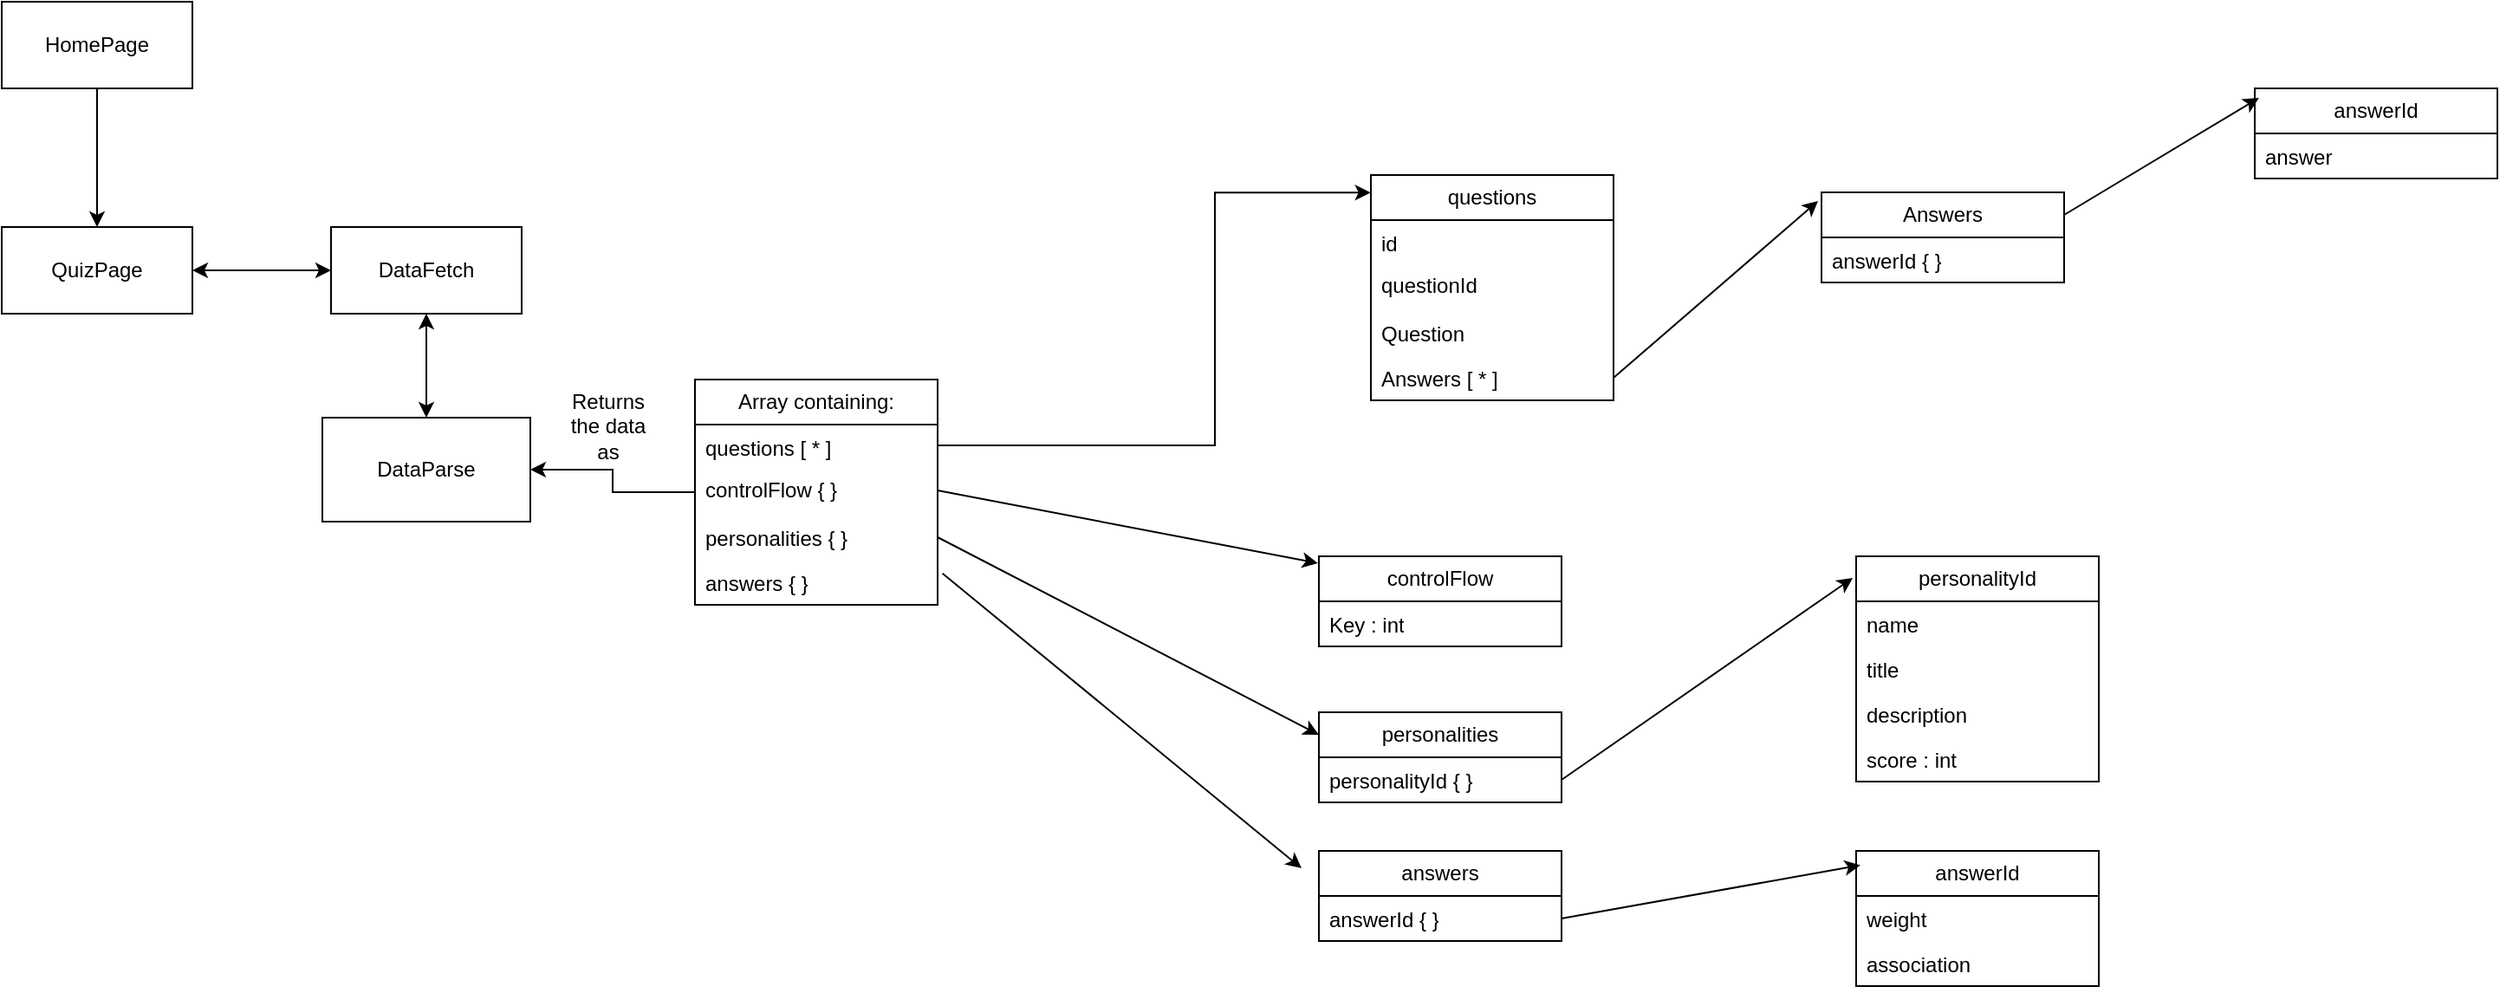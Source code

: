 <mxfile version="27.1.4">
  <diagram id="VXJ6iRCo8A8_6Etx1e5b" name="Page-1">
    <mxGraphModel dx="1548" dy="1071" grid="1" gridSize="10" guides="1" tooltips="1" connect="1" arrows="1" fold="1" page="1" pageScale="1" pageWidth="827" pageHeight="1169" math="0" shadow="0">
      <root>
        <mxCell id="0" />
        <mxCell id="1" parent="0" />
        <mxCell id="eszTr-KIWTw2_iBcQSRl-43" value="" style="edgeStyle=orthogonalEdgeStyle;rounded=0;orthogonalLoop=1;jettySize=auto;html=1;" parent="1" source="eszTr-KIWTw2_iBcQSRl-41" target="eszTr-KIWTw2_iBcQSRl-42" edge="1">
          <mxGeometry relative="1" as="geometry" />
        </mxCell>
        <mxCell id="eszTr-KIWTw2_iBcQSRl-41" value="HomePage" style="html=1;whiteSpace=wrap;" parent="1" vertex="1">
          <mxGeometry x="110" y="60" width="110" height="50" as="geometry" />
        </mxCell>
        <mxCell id="eszTr-KIWTw2_iBcQSRl-42" value="QuizPage" style="html=1;whiteSpace=wrap;" parent="1" vertex="1">
          <mxGeometry x="110" y="190" width="110" height="50" as="geometry" />
        </mxCell>
        <mxCell id="eszTr-KIWTw2_iBcQSRl-44" value="DataFetch" style="html=1;whiteSpace=wrap;" parent="1" vertex="1">
          <mxGeometry x="300" y="190" width="110" height="50" as="geometry" />
        </mxCell>
        <mxCell id="eszTr-KIWTw2_iBcQSRl-46" value="DataParse" style="whiteSpace=wrap;html=1;" parent="1" vertex="1">
          <mxGeometry x="295" y="300" width="120" height="60" as="geometry" />
        </mxCell>
        <mxCell id="eszTr-KIWTw2_iBcQSRl-48" value="" style="endArrow=classic;startArrow=classic;html=1;rounded=0;exitX=1;exitY=0.5;exitDx=0;exitDy=0;entryX=0;entryY=0.5;entryDx=0;entryDy=0;" parent="1" source="eszTr-KIWTw2_iBcQSRl-42" target="eszTr-KIWTw2_iBcQSRl-44" edge="1">
          <mxGeometry width="50" height="50" relative="1" as="geometry">
            <mxPoint x="430" y="340" as="sourcePoint" />
            <mxPoint x="480" y="290" as="targetPoint" />
          </mxGeometry>
        </mxCell>
        <mxCell id="eszTr-KIWTw2_iBcQSRl-49" value="" style="endArrow=classic;startArrow=classic;html=1;rounded=0;exitX=0.5;exitY=1;exitDx=0;exitDy=0;entryX=0.5;entryY=0;entryDx=0;entryDy=0;" parent="1" source="eszTr-KIWTw2_iBcQSRl-44" target="eszTr-KIWTw2_iBcQSRl-46" edge="1">
          <mxGeometry width="50" height="50" relative="1" as="geometry">
            <mxPoint x="355" y="240" as="sourcePoint" />
            <mxPoint x="360" y="300" as="targetPoint" />
          </mxGeometry>
        </mxCell>
        <mxCell id="eszTr-KIWTw2_iBcQSRl-50" value="Array containing:" style="swimlane;fontStyle=0;childLayout=stackLayout;horizontal=1;startSize=26;fillColor=none;horizontalStack=0;resizeParent=1;resizeParentMax=0;resizeLast=0;collapsible=1;marginBottom=0;whiteSpace=wrap;html=1;" parent="1" vertex="1">
          <mxGeometry x="510" y="278" width="140" height="130" as="geometry" />
        </mxCell>
        <mxCell id="eszTr-KIWTw2_iBcQSRl-51" value="&lt;div style=&quot;text-align: center;&quot;&gt;&lt;span style=&quot;background-color: transparent; color: light-dark(rgb(0, 0, 0), rgb(255, 255, 255));&quot;&gt;questions [ * ]&lt;/span&gt;&lt;/div&gt;" style="text;strokeColor=none;fillColor=none;align=left;verticalAlign=top;spacingLeft=4;spacingRight=4;overflow=hidden;rotatable=0;points=[[0,0.5],[1,0.5]];portConstraint=eastwest;whiteSpace=wrap;html=1;" parent="eszTr-KIWTw2_iBcQSRl-50" vertex="1">
          <mxGeometry y="26" width="140" height="24" as="geometry" />
        </mxCell>
        <mxCell id="eszTr-KIWTw2_iBcQSRl-52" value="controlFlow { }" style="text;strokeColor=none;fillColor=none;align=left;verticalAlign=top;spacingLeft=4;spacingRight=4;overflow=hidden;rotatable=0;points=[[0,0.5],[1,0.5]];portConstraint=eastwest;whiteSpace=wrap;html=1;" parent="eszTr-KIWTw2_iBcQSRl-50" vertex="1">
          <mxGeometry y="50" width="140" height="28" as="geometry" />
        </mxCell>
        <mxCell id="eszTr-KIWTw2_iBcQSRl-53" value="personalities { }" style="text;strokeColor=none;fillColor=none;align=left;verticalAlign=top;spacingLeft=4;spacingRight=4;overflow=hidden;rotatable=0;points=[[0,0.5],[1,0.5]];portConstraint=eastwest;whiteSpace=wrap;html=1;" parent="eszTr-KIWTw2_iBcQSRl-50" vertex="1">
          <mxGeometry y="78" width="140" height="26" as="geometry" />
        </mxCell>
        <mxCell id="eszTr-KIWTw2_iBcQSRl-58" value="answers { }" style="text;strokeColor=none;fillColor=none;align=left;verticalAlign=top;spacingLeft=4;spacingRight=4;overflow=hidden;rotatable=0;points=[[0,0.5],[1,0.5]];portConstraint=eastwest;whiteSpace=wrap;html=1;" parent="eszTr-KIWTw2_iBcQSRl-50" vertex="1">
          <mxGeometry y="104" width="140" height="26" as="geometry" />
        </mxCell>
        <mxCell id="eszTr-KIWTw2_iBcQSRl-56" value="" style="group" parent="1" vertex="1" connectable="0">
          <mxGeometry x="430" y="290" width="60" height="30" as="geometry" />
        </mxCell>
        <mxCell id="eszTr-KIWTw2_iBcQSRl-54" value="" style="edgeStyle=orthogonalEdgeStyle;rounded=0;orthogonalLoop=1;jettySize=auto;html=1;" parent="eszTr-KIWTw2_iBcQSRl-56" source="eszTr-KIWTw2_iBcQSRl-50" target="eszTr-KIWTw2_iBcQSRl-46" edge="1">
          <mxGeometry relative="1" as="geometry" />
        </mxCell>
        <mxCell id="eszTr-KIWTw2_iBcQSRl-55" value="Returns the data as" style="text;html=1;align=center;verticalAlign=middle;whiteSpace=wrap;rounded=0;" parent="eszTr-KIWTw2_iBcQSRl-56" vertex="1">
          <mxGeometry width="60" height="30" as="geometry" />
        </mxCell>
        <mxCell id="KyhIC89Vzi_vB2txPvek-1" value="questions" style="swimlane;fontStyle=0;childLayout=stackLayout;horizontal=1;startSize=26;fillColor=none;horizontalStack=0;resizeParent=1;resizeParentMax=0;resizeLast=0;collapsible=1;marginBottom=0;whiteSpace=wrap;html=1;" vertex="1" parent="1">
          <mxGeometry x="900" y="160" width="140" height="130" as="geometry" />
        </mxCell>
        <mxCell id="KyhIC89Vzi_vB2txPvek-2" value="&lt;div style=&quot;text-align: center;&quot;&gt;id&lt;/div&gt;" style="text;strokeColor=none;fillColor=none;align=left;verticalAlign=top;spacingLeft=4;spacingRight=4;overflow=hidden;rotatable=0;points=[[0,0.5],[1,0.5]];portConstraint=eastwest;whiteSpace=wrap;html=1;" vertex="1" parent="KyhIC89Vzi_vB2txPvek-1">
          <mxGeometry y="26" width="140" height="24" as="geometry" />
        </mxCell>
        <mxCell id="KyhIC89Vzi_vB2txPvek-3" value="questionId&lt;span style=&quot;white-space: pre;&quot;&gt;&#x9;&lt;/span&gt;" style="text;strokeColor=none;fillColor=none;align=left;verticalAlign=top;spacingLeft=4;spacingRight=4;overflow=hidden;rotatable=0;points=[[0,0.5],[1,0.5]];portConstraint=eastwest;whiteSpace=wrap;html=1;" vertex="1" parent="KyhIC89Vzi_vB2txPvek-1">
          <mxGeometry y="50" width="140" height="28" as="geometry" />
        </mxCell>
        <mxCell id="KyhIC89Vzi_vB2txPvek-4" value="Question" style="text;strokeColor=none;fillColor=none;align=left;verticalAlign=top;spacingLeft=4;spacingRight=4;overflow=hidden;rotatable=0;points=[[0,0.5],[1,0.5]];portConstraint=eastwest;whiteSpace=wrap;html=1;" vertex="1" parent="KyhIC89Vzi_vB2txPvek-1">
          <mxGeometry y="78" width="140" height="26" as="geometry" />
        </mxCell>
        <mxCell id="KyhIC89Vzi_vB2txPvek-5" value="Answers [ * ]" style="text;strokeColor=none;fillColor=none;align=left;verticalAlign=top;spacingLeft=4;spacingRight=4;overflow=hidden;rotatable=0;points=[[0,0.5],[1,0.5]];portConstraint=eastwest;whiteSpace=wrap;html=1;" vertex="1" parent="KyhIC89Vzi_vB2txPvek-1">
          <mxGeometry y="104" width="140" height="26" as="geometry" />
        </mxCell>
        <mxCell id="KyhIC89Vzi_vB2txPvek-6" value="" style="edgeStyle=orthogonalEdgeStyle;rounded=0;orthogonalLoop=1;jettySize=auto;html=1;entryX=-0.001;entryY=0.078;entryDx=0;entryDy=0;entryPerimeter=0;exitX=1;exitY=0.5;exitDx=0;exitDy=0;" edge="1" parent="1" source="eszTr-KIWTw2_iBcQSRl-51" target="KyhIC89Vzi_vB2txPvek-1">
          <mxGeometry relative="1" as="geometry">
            <mxPoint x="720" y="382" as="targetPoint" />
            <Array as="points">
              <mxPoint x="810" y="316" />
              <mxPoint x="810" y="170" />
            </Array>
          </mxGeometry>
        </mxCell>
        <mxCell id="KyhIC89Vzi_vB2txPvek-7" value="controlFlow" style="swimlane;fontStyle=0;childLayout=stackLayout;horizontal=1;startSize=26;fillColor=none;horizontalStack=0;resizeParent=1;resizeParentMax=0;resizeLast=0;collapsible=1;marginBottom=0;whiteSpace=wrap;html=1;" vertex="1" parent="1">
          <mxGeometry x="870" y="380" width="140" height="52" as="geometry" />
        </mxCell>
        <mxCell id="KyhIC89Vzi_vB2txPvek-10" value="Key : int" style="text;strokeColor=none;fillColor=none;align=left;verticalAlign=top;spacingLeft=4;spacingRight=4;overflow=hidden;rotatable=0;points=[[0,0.5],[1,0.5]];portConstraint=eastwest;whiteSpace=wrap;html=1;" vertex="1" parent="KyhIC89Vzi_vB2txPvek-7">
          <mxGeometry y="26" width="140" height="26" as="geometry" />
        </mxCell>
        <mxCell id="KyhIC89Vzi_vB2txPvek-15" value="" style="endArrow=classic;html=1;rounded=0;exitX=1;exitY=0.5;exitDx=0;exitDy=0;entryX=-0.004;entryY=0.076;entryDx=0;entryDy=0;entryPerimeter=0;" edge="1" parent="1" source="eszTr-KIWTw2_iBcQSRl-52" target="KyhIC89Vzi_vB2txPvek-7">
          <mxGeometry width="50" height="50" relative="1" as="geometry">
            <mxPoint x="760" y="510" as="sourcePoint" />
            <mxPoint x="810" y="460" as="targetPoint" />
          </mxGeometry>
        </mxCell>
        <mxCell id="KyhIC89Vzi_vB2txPvek-17" value="personalities" style="swimlane;fontStyle=0;childLayout=stackLayout;horizontal=1;startSize=26;fillColor=none;horizontalStack=0;resizeParent=1;resizeParentMax=0;resizeLast=0;collapsible=1;marginBottom=0;whiteSpace=wrap;html=1;" vertex="1" parent="1">
          <mxGeometry x="870" y="470" width="140" height="52" as="geometry" />
        </mxCell>
        <mxCell id="KyhIC89Vzi_vB2txPvek-18" value="personalityId { }&amp;nbsp;" style="text;strokeColor=none;fillColor=none;align=left;verticalAlign=top;spacingLeft=4;spacingRight=4;overflow=hidden;rotatable=0;points=[[0,0.5],[1,0.5]];portConstraint=eastwest;whiteSpace=wrap;html=1;" vertex="1" parent="KyhIC89Vzi_vB2txPvek-17">
          <mxGeometry y="26" width="140" height="26" as="geometry" />
        </mxCell>
        <mxCell id="KyhIC89Vzi_vB2txPvek-19" value="" style="endArrow=classic;html=1;rounded=0;exitX=1;exitY=0.5;exitDx=0;exitDy=0;entryX=0;entryY=0.25;entryDx=0;entryDy=0;" edge="1" parent="1" source="eszTr-KIWTw2_iBcQSRl-53" target="KyhIC89Vzi_vB2txPvek-17">
          <mxGeometry width="50" height="50" relative="1" as="geometry">
            <mxPoint x="810" y="370" as="sourcePoint" />
            <mxPoint x="1029" y="412" as="targetPoint" />
          </mxGeometry>
        </mxCell>
        <mxCell id="KyhIC89Vzi_vB2txPvek-21" value="personalityId" style="swimlane;fontStyle=0;childLayout=stackLayout;horizontal=1;startSize=26;fillColor=none;horizontalStack=0;resizeParent=1;resizeParentMax=0;resizeLast=0;collapsible=1;marginBottom=0;whiteSpace=wrap;html=1;" vertex="1" parent="1">
          <mxGeometry x="1180" y="380" width="140" height="130" as="geometry" />
        </mxCell>
        <mxCell id="KyhIC89Vzi_vB2txPvek-22" value="name" style="text;strokeColor=none;fillColor=none;align=left;verticalAlign=top;spacingLeft=4;spacingRight=4;overflow=hidden;rotatable=0;points=[[0,0.5],[1,0.5]];portConstraint=eastwest;whiteSpace=wrap;html=1;" vertex="1" parent="KyhIC89Vzi_vB2txPvek-21">
          <mxGeometry y="26" width="140" height="26" as="geometry" />
        </mxCell>
        <mxCell id="KyhIC89Vzi_vB2txPvek-25" value="title&lt;span style=&quot;white-space: pre;&quot;&gt;&#x9;&lt;/span&gt;&lt;div&gt;&lt;br&gt;&lt;/div&gt;" style="text;strokeColor=none;fillColor=none;align=left;verticalAlign=top;spacingLeft=4;spacingRight=4;overflow=hidden;rotatable=0;points=[[0,0.5],[1,0.5]];portConstraint=eastwest;whiteSpace=wrap;html=1;" vertex="1" parent="KyhIC89Vzi_vB2txPvek-21">
          <mxGeometry y="52" width="140" height="26" as="geometry" />
        </mxCell>
        <mxCell id="KyhIC89Vzi_vB2txPvek-26" value="description" style="text;strokeColor=none;fillColor=none;align=left;verticalAlign=top;spacingLeft=4;spacingRight=4;overflow=hidden;rotatable=0;points=[[0,0.5],[1,0.5]];portConstraint=eastwest;whiteSpace=wrap;html=1;" vertex="1" parent="KyhIC89Vzi_vB2txPvek-21">
          <mxGeometry y="78" width="140" height="26" as="geometry" />
        </mxCell>
        <mxCell id="KyhIC89Vzi_vB2txPvek-27" value="score : int" style="text;strokeColor=none;fillColor=none;align=left;verticalAlign=top;spacingLeft=4;spacingRight=4;overflow=hidden;rotatable=0;points=[[0,0.5],[1,0.5]];portConstraint=eastwest;whiteSpace=wrap;html=1;" vertex="1" parent="KyhIC89Vzi_vB2txPvek-21">
          <mxGeometry y="104" width="140" height="26" as="geometry" />
        </mxCell>
        <mxCell id="KyhIC89Vzi_vB2txPvek-28" value="" style="endArrow=classic;html=1;rounded=0;exitX=1;exitY=0.5;exitDx=0;exitDy=0;entryX=-0.014;entryY=0.096;entryDx=0;entryDy=0;entryPerimeter=0;" edge="1" parent="1" source="KyhIC89Vzi_vB2txPvek-18" target="KyhIC89Vzi_vB2txPvek-21">
          <mxGeometry width="50" height="50" relative="1" as="geometry">
            <mxPoint x="740" y="420" as="sourcePoint" />
            <mxPoint x="960" y="534" as="targetPoint" />
          </mxGeometry>
        </mxCell>
        <mxCell id="KyhIC89Vzi_vB2txPvek-29" value="" style="endArrow=classic;html=1;rounded=0;exitX=1.02;exitY=0.303;exitDx=0;exitDy=0;exitPerimeter=0;" edge="1" parent="1" source="eszTr-KIWTw2_iBcQSRl-58">
          <mxGeometry width="50" height="50" relative="1" as="geometry">
            <mxPoint x="690" y="390" as="sourcePoint" />
            <mxPoint x="860" y="560" as="targetPoint" />
          </mxGeometry>
        </mxCell>
        <mxCell id="KyhIC89Vzi_vB2txPvek-30" value="answers" style="swimlane;fontStyle=0;childLayout=stackLayout;horizontal=1;startSize=26;fillColor=none;horizontalStack=0;resizeParent=1;resizeParentMax=0;resizeLast=0;collapsible=1;marginBottom=0;whiteSpace=wrap;html=1;" vertex="1" parent="1">
          <mxGeometry x="870" y="550" width="140" height="52" as="geometry" />
        </mxCell>
        <mxCell id="KyhIC89Vzi_vB2txPvek-31" value="answerId { }" style="text;strokeColor=none;fillColor=none;align=left;verticalAlign=top;spacingLeft=4;spacingRight=4;overflow=hidden;rotatable=0;points=[[0,0.5],[1,0.5]];portConstraint=eastwest;whiteSpace=wrap;html=1;" vertex="1" parent="KyhIC89Vzi_vB2txPvek-30">
          <mxGeometry y="26" width="140" height="26" as="geometry" />
        </mxCell>
        <mxCell id="KyhIC89Vzi_vB2txPvek-32" value="answerId" style="swimlane;fontStyle=0;childLayout=stackLayout;horizontal=1;startSize=26;fillColor=none;horizontalStack=0;resizeParent=1;resizeParentMax=0;resizeLast=0;collapsible=1;marginBottom=0;whiteSpace=wrap;html=1;" vertex="1" parent="1">
          <mxGeometry x="1180" y="550" width="140" height="78" as="geometry" />
        </mxCell>
        <mxCell id="KyhIC89Vzi_vB2txPvek-33" value="weight" style="text;strokeColor=none;fillColor=none;align=left;verticalAlign=top;spacingLeft=4;spacingRight=4;overflow=hidden;rotatable=0;points=[[0,0.5],[1,0.5]];portConstraint=eastwest;whiteSpace=wrap;html=1;" vertex="1" parent="KyhIC89Vzi_vB2txPvek-32">
          <mxGeometry y="26" width="140" height="26" as="geometry" />
        </mxCell>
        <mxCell id="KyhIC89Vzi_vB2txPvek-34" value="&lt;div&gt;association&lt;/div&gt;" style="text;strokeColor=none;fillColor=none;align=left;verticalAlign=top;spacingLeft=4;spacingRight=4;overflow=hidden;rotatable=0;points=[[0,0.5],[1,0.5]];portConstraint=eastwest;whiteSpace=wrap;html=1;" vertex="1" parent="KyhIC89Vzi_vB2txPvek-32">
          <mxGeometry y="52" width="140" height="26" as="geometry" />
        </mxCell>
        <mxCell id="KyhIC89Vzi_vB2txPvek-38" value="" style="endArrow=classic;html=1;rounded=0;exitX=1;exitY=0.5;exitDx=0;exitDy=0;entryX=0.017;entryY=0.106;entryDx=0;entryDy=0;entryPerimeter=0;" edge="1" parent="1" source="KyhIC89Vzi_vB2txPvek-31" target="KyhIC89Vzi_vB2txPvek-32">
          <mxGeometry width="50" height="50" relative="1" as="geometry">
            <mxPoint x="1080" y="587" as="sourcePoint" />
            <mxPoint x="1248" y="470" as="targetPoint" />
          </mxGeometry>
        </mxCell>
        <mxCell id="KyhIC89Vzi_vB2txPvek-39" value="Answers" style="swimlane;fontStyle=0;childLayout=stackLayout;horizontal=1;startSize=26;fillColor=none;horizontalStack=0;resizeParent=1;resizeParentMax=0;resizeLast=0;collapsible=1;marginBottom=0;whiteSpace=wrap;html=1;" vertex="1" parent="1">
          <mxGeometry x="1160" y="170" width="140" height="52" as="geometry" />
        </mxCell>
        <mxCell id="KyhIC89Vzi_vB2txPvek-40" value="answerId { }" style="text;strokeColor=none;fillColor=none;align=left;verticalAlign=top;spacingLeft=4;spacingRight=4;overflow=hidden;rotatable=0;points=[[0,0.5],[1,0.5]];portConstraint=eastwest;whiteSpace=wrap;html=1;" vertex="1" parent="KyhIC89Vzi_vB2txPvek-39">
          <mxGeometry y="26" width="140" height="26" as="geometry" />
        </mxCell>
        <mxCell id="KyhIC89Vzi_vB2txPvek-44" value="" style="endArrow=classic;html=1;rounded=0;exitX=1;exitY=0.5;exitDx=0;exitDy=0;entryX=-0.014;entryY=0.096;entryDx=0;entryDy=0;entryPerimeter=0;" edge="1" parent="1" target="KyhIC89Vzi_vB2txPvek-39" source="KyhIC89Vzi_vB2txPvek-5">
          <mxGeometry width="50" height="50" relative="1" as="geometry">
            <mxPoint x="810" y="77" as="sourcePoint" />
            <mxPoint x="940" y="324" as="targetPoint" />
          </mxGeometry>
        </mxCell>
        <mxCell id="KyhIC89Vzi_vB2txPvek-46" value="answerId" style="swimlane;fontStyle=0;childLayout=stackLayout;horizontal=1;startSize=26;fillColor=none;horizontalStack=0;resizeParent=1;resizeParentMax=0;resizeLast=0;collapsible=1;marginBottom=0;whiteSpace=wrap;html=1;" vertex="1" parent="1">
          <mxGeometry x="1410" y="110" width="140" height="52" as="geometry" />
        </mxCell>
        <mxCell id="KyhIC89Vzi_vB2txPvek-47" value="answer" style="text;strokeColor=none;fillColor=none;align=left;verticalAlign=top;spacingLeft=4;spacingRight=4;overflow=hidden;rotatable=0;points=[[0,0.5],[1,0.5]];portConstraint=eastwest;whiteSpace=wrap;html=1;" vertex="1" parent="KyhIC89Vzi_vB2txPvek-46">
          <mxGeometry y="26" width="140" height="26" as="geometry" />
        </mxCell>
        <mxCell id="KyhIC89Vzi_vB2txPvek-49" value="" style="endArrow=classic;html=1;rounded=0;exitX=1;exitY=0.25;exitDx=0;exitDy=0;entryX=0.017;entryY=0.106;entryDx=0;entryDy=0;entryPerimeter=0;" edge="1" parent="1" target="KyhIC89Vzi_vB2txPvek-46" source="KyhIC89Vzi_vB2txPvek-39">
          <mxGeometry width="50" height="50" relative="1" as="geometry">
            <mxPoint x="1400" y="569" as="sourcePoint" />
            <mxPoint x="1638" y="450" as="targetPoint" />
          </mxGeometry>
        </mxCell>
      </root>
    </mxGraphModel>
  </diagram>
</mxfile>
